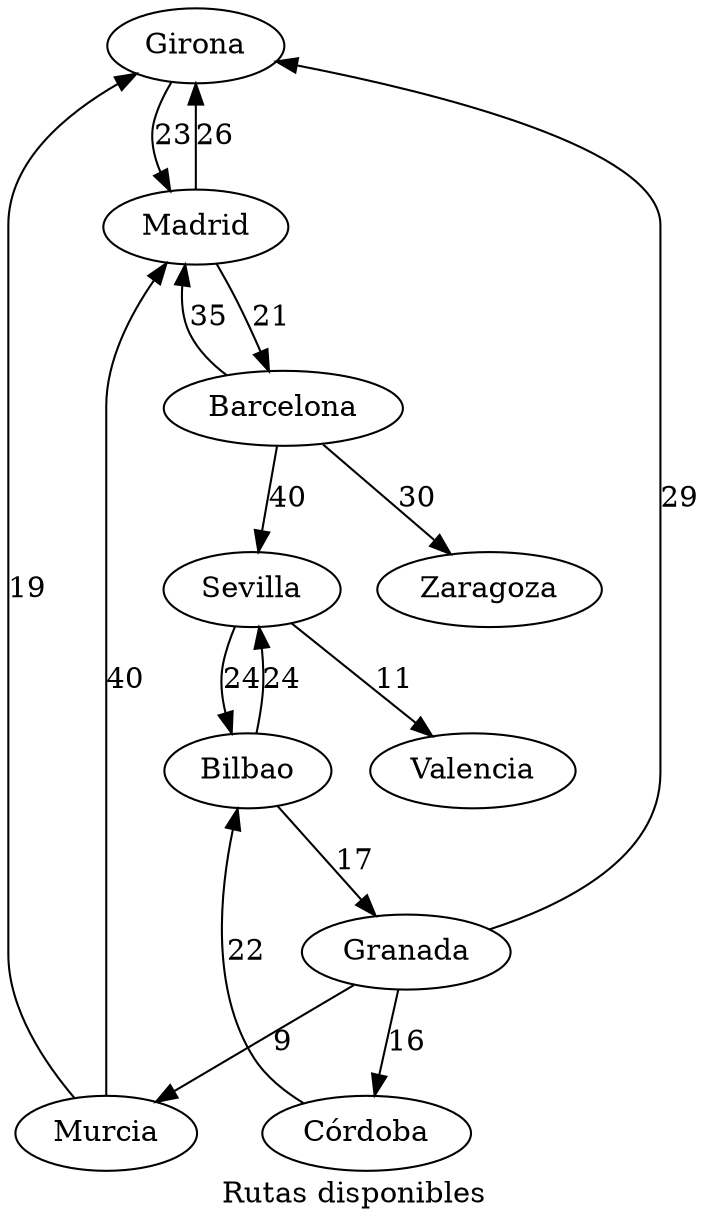 digraph GrafoDirigido {
  label="Rutas disponibles";
  Girona -> Madrid [label="23"];
  Madrid -> Barcelona [label="21"];
  Madrid -> Girona [label="26"];
  Barcelona -> Sevilla [label="40"];
  Barcelona -> Zaragoza [label="30"];
  Barcelona -> Madrid [label="35"];
  Sevilla -> Bilbao [label="24"];
  Sevilla -> Valencia [label="11"];
  Bilbao -> Sevilla [label="24"];
  Bilbao -> Granada [label="17"];
  Granada -> Girona [label="29"];
  Granada -> Córdoba [label="16"];
  Granada -> Murcia [label="9"];
  Córdoba -> Bilbao [label="22"];
  Murcia -> Madrid [label="40"];
  Murcia -> Girona [label="19"];
}
